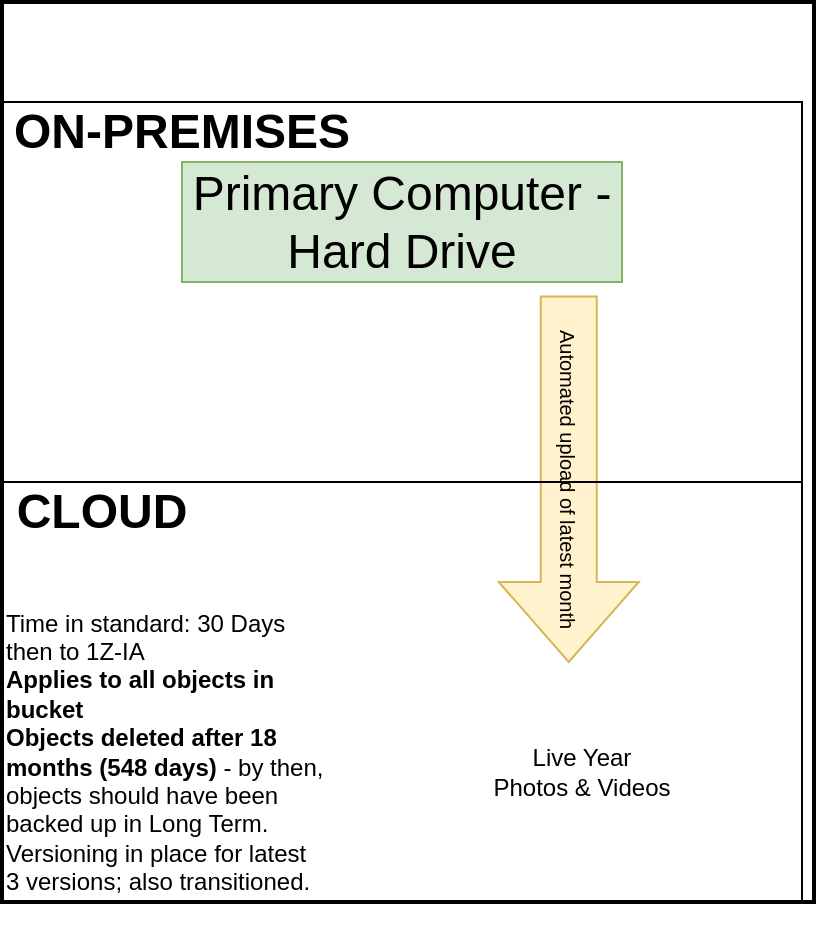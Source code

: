 <mxfile version="20.5.1" type="github">
  <diagram id="DMyw7KxbAbWmpW6mCUkX" name="Page-1">
    <mxGraphModel dx="782" dy="649" grid="1" gridSize="10" guides="1" tooltips="1" connect="1" arrows="1" fold="1" page="1" pageScale="1" pageWidth="827" pageHeight="1169" math="0" shadow="0">
      <root>
        <mxCell id="0" />
        <mxCell id="1" parent="0" />
        <mxCell id="nXyQ3ArYVDgaGB6yJEpU-1" value="Live Year&lt;br&gt;Photos &amp;amp; Videos" style="text;html=1;strokeColor=none;fillColor=none;align=center;verticalAlign=middle;whiteSpace=wrap;rounded=0;" vertex="1" parent="1">
          <mxGeometry x="248" y="370" width="100" height="50" as="geometry" />
        </mxCell>
        <mxCell id="nXyQ3ArYVDgaGB6yJEpU-2" value="CLOUD" style="text;html=1;strokeColor=none;fillColor=none;align=center;verticalAlign=middle;whiteSpace=wrap;rounded=0;fontSize=24;fontStyle=1" vertex="1" parent="1">
          <mxGeometry x="18" y="250" width="80" height="30" as="geometry" />
        </mxCell>
        <mxCell id="nXyQ3ArYVDgaGB6yJEpU-3" value="Primary Computer - Hard Drive" style="rounded=0;whiteSpace=wrap;html=1;fontSize=24;fillColor=#d5e8d4;strokeColor=#82b366;" vertex="1" parent="1">
          <mxGeometry x="98" y="90" width="220" height="60" as="geometry" />
        </mxCell>
        <mxCell id="nXyQ3ArYVDgaGB6yJEpU-4" value="Automated upload of latest month" style="html=1;shadow=0;dashed=0;align=center;verticalAlign=middle;shape=mxgraph.arrows2.arrow;dy=0.6;dx=40;notch=0;fontSize=10;fillColor=#fff2cc;rotation=90;strokeColor=#d6b656;" vertex="1" parent="1">
          <mxGeometry x="200" y="213.63" width="182.75" height="70" as="geometry" />
        </mxCell>
        <mxCell id="nXyQ3ArYVDgaGB6yJEpU-5" value="&lt;br&gt;Time in standard: 30 Days then to 1Z-IA&lt;br&gt;&lt;b&gt;Applies to all objects in bucket&lt;br&gt;Objects deleted after 18 months (548 days)&lt;/b&gt; - by then, objects should have been backed up in Long Term.&lt;br&gt;Versioning in place for latest 3 versions; also transitioned.&lt;br&gt;&lt;span style=&quot;color: rgba(0, 0, 0, 0); font-family: monospace; font-size: 0px;&quot;&gt;&lt;b&gt;A&lt;/b&gt;CmxGraphModel%3E%3Croot%3E%3CmxCell%20id%3D%220%22%2F%3E%3CmxCell%20id%3D%221%22%20parent%3D%220%22%2F%3E%3CmxCell%20id%3D%222%22%20value%3D%22%26lt%3Bh1%26gt%3BTag%26lt%3B%2Fh1%26gt%3B%26lt%3Bp%26gt%3BLongTermZip%26lt%3B%2Fp%26gt%3B%22%20style%3D%22text%3Bhtml%3D1%3BstrokeColor%3Dnone%3BfillColor%3Dnone%3Bspacing%3D5%3BspacingTop%3D-20%3BwhiteSpace%3Dwrap%3Boverflow%3Dhidden%3Brounded%3D0%3BstrokeWidth%3D2%3BfontSize%3D12%3B%22%20vertex%3D%221%22%20parent%3D%221%22%3E%3CmxGeometry%20x%3D%22738%22%20y%3D%22390%22%20width%3D%2280%22%20height%3D%2270%22%20as%3D%22geometry%22%2F%3E%3C%2FmxCell%3E%3C%2Froot%3E%3C%2FmxGraphModel%3E&lt;/span&gt;" style="text;html=1;strokeColor=none;fillColor=none;align=left;verticalAlign=middle;whiteSpace=wrap;rounded=0;strokeWidth=2;fontSize=12;" vertex="1" parent="1">
          <mxGeometry x="8" y="310" width="162" height="150" as="geometry" />
        </mxCell>
        <mxCell id="nXyQ3ArYVDgaGB6yJEpU-6" value="" style="rounded=0;whiteSpace=wrap;html=1;fillColor=none;strokeWidth=2;" vertex="1" parent="1">
          <mxGeometry x="8" y="10" width="406" height="450" as="geometry" />
        </mxCell>
        <mxCell id="nXyQ3ArYVDgaGB6yJEpU-7" value="" style="rounded=0;whiteSpace=wrap;html=1;fontSize=36;fillColor=none;" vertex="1" parent="1">
          <mxGeometry x="8" y="60" width="400" height="190" as="geometry" />
        </mxCell>
        <mxCell id="nXyQ3ArYVDgaGB6yJEpU-8" value="" style="rounded=0;whiteSpace=wrap;html=1;fontSize=36;fillColor=none;" vertex="1" parent="1">
          <mxGeometry x="8" y="250" width="400" height="210" as="geometry" />
        </mxCell>
        <mxCell id="nXyQ3ArYVDgaGB6yJEpU-9" value="ON-PREMISES" style="text;html=1;strokeColor=none;fillColor=none;align=center;verticalAlign=middle;whiteSpace=wrap;rounded=0;fontSize=24;fontStyle=1" vertex="1" parent="1">
          <mxGeometry x="8" y="60" width="180" height="30" as="geometry" />
        </mxCell>
      </root>
    </mxGraphModel>
  </diagram>
</mxfile>
